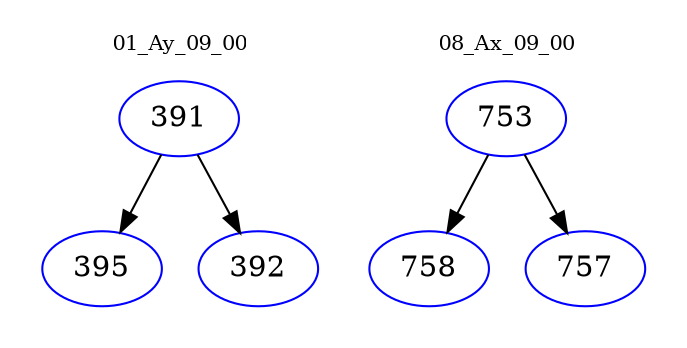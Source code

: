 digraph{
subgraph cluster_0 {
color = white
label = "01_Ay_09_00";
fontsize=10;
T0_391 [label="391", color="blue"]
T0_391 -> T0_395 [color="black"]
T0_395 [label="395", color="blue"]
T0_391 -> T0_392 [color="black"]
T0_392 [label="392", color="blue"]
}
subgraph cluster_1 {
color = white
label = "08_Ax_09_00";
fontsize=10;
T1_753 [label="753", color="blue"]
T1_753 -> T1_758 [color="black"]
T1_758 [label="758", color="blue"]
T1_753 -> T1_757 [color="black"]
T1_757 [label="757", color="blue"]
}
}
